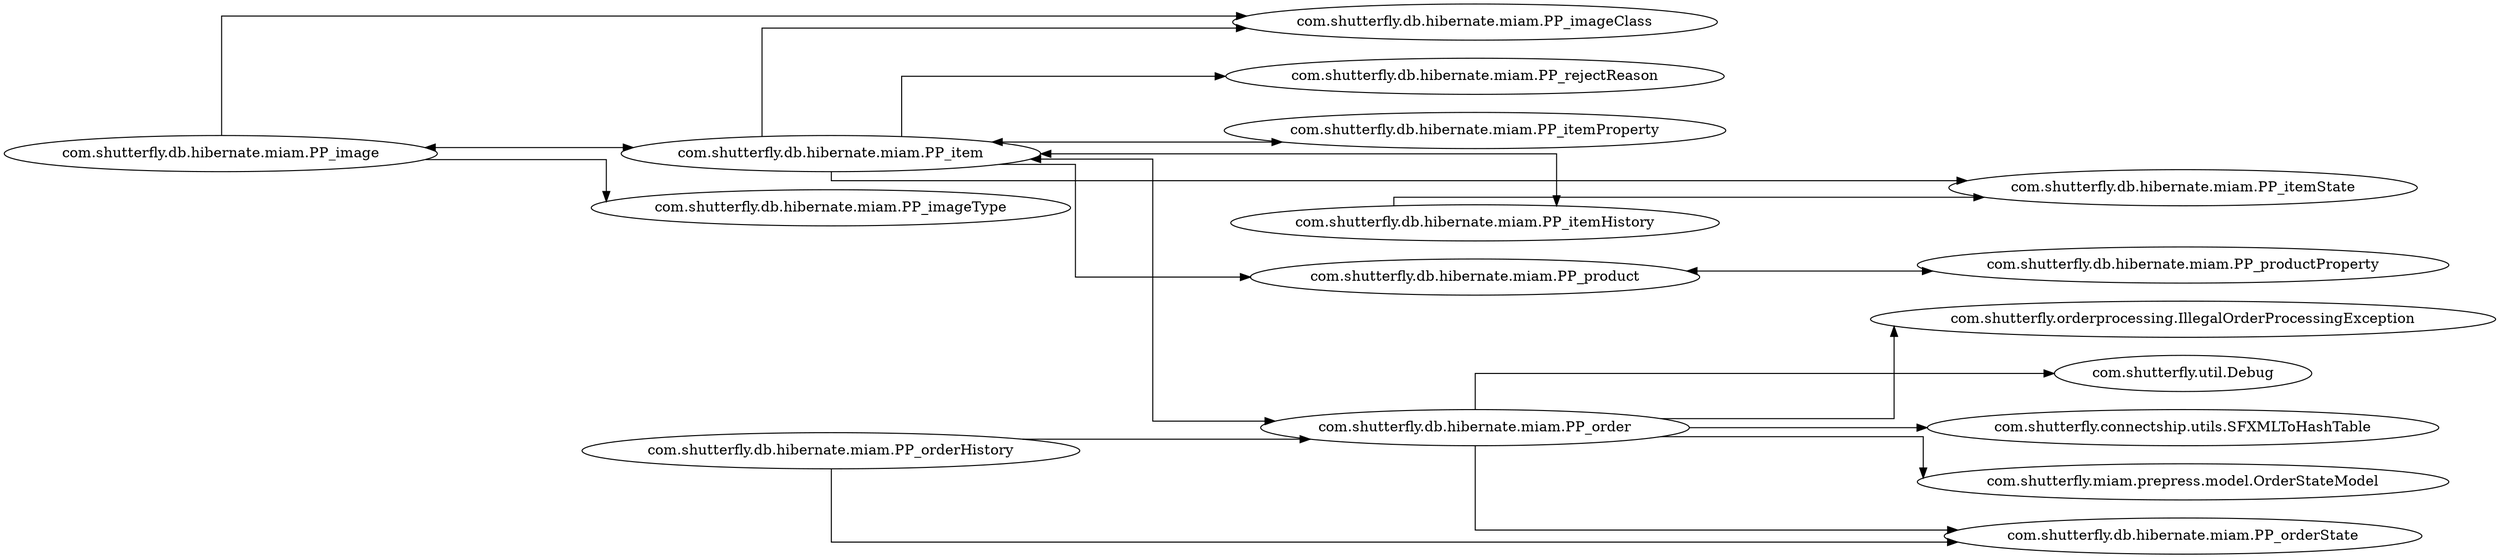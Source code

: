 digraph dependencyGraph {
 concentrate=true;
 rankdir="LR"; 
ranksep="2.0";
"com.shutterfly.db.hibernate.miam.PP_image"; 
"com.shutterfly.db.hibernate.miam.PP_image"->"com.shutterfly.db.hibernate.miam.PP_item";
"com.shutterfly.db.hibernate.miam.PP_image"->"com.shutterfly.db.hibernate.miam.PP_imageType";
"com.shutterfly.db.hibernate.miam.PP_image"->"com.shutterfly.db.hibernate.miam.PP_imageClass";
"com.shutterfly.db.hibernate.miam.PP_imageClass"; 
"com.shutterfly.db.hibernate.miam.PP_imageType"; 
"com.shutterfly.db.hibernate.miam.PP_item"; 
"com.shutterfly.db.hibernate.miam.PP_item"->"com.shutterfly.db.hibernate.miam.PP_itemState";
"com.shutterfly.db.hibernate.miam.PP_item"->"com.shutterfly.db.hibernate.miam.PP_order";
"com.shutterfly.db.hibernate.miam.PP_item"->"com.shutterfly.db.hibernate.miam.PP_product";
"com.shutterfly.db.hibernate.miam.PP_item"->"com.shutterfly.db.hibernate.miam.PP_rejectReason";
"com.shutterfly.db.hibernate.miam.PP_item"->"com.shutterfly.db.hibernate.miam.PP_image";
"com.shutterfly.db.hibernate.miam.PP_item"->"com.shutterfly.db.hibernate.miam.PP_itemProperty";
"com.shutterfly.db.hibernate.miam.PP_item"->"com.shutterfly.db.hibernate.miam.PP_itemHistory";
"com.shutterfly.db.hibernate.miam.PP_item"->"com.shutterfly.db.hibernate.miam.PP_imageClass";
"com.shutterfly.db.hibernate.miam.PP_itemHistory"; 
"com.shutterfly.db.hibernate.miam.PP_itemHistory"->"com.shutterfly.db.hibernate.miam.PP_item";
"com.shutterfly.db.hibernate.miam.PP_itemHistory"->"com.shutterfly.db.hibernate.miam.PP_itemState";
"com.shutterfly.db.hibernate.miam.PP_itemProperty"; 
"com.shutterfly.db.hibernate.miam.PP_itemProperty"->"com.shutterfly.db.hibernate.miam.PP_item";
"com.shutterfly.db.hibernate.miam.PP_itemState"; 
"com.shutterfly.db.hibernate.miam.PP_order"; 
"com.shutterfly.db.hibernate.miam.PP_order"->"com.shutterfly.db.hibernate.miam.PP_orderState";
"com.shutterfly.db.hibernate.miam.PP_order"->"com.shutterfly.db.hibernate.miam.PP_item";
"com.shutterfly.db.hibernate.miam.PP_order"->"com.shutterfly.connectship.utils.SFXMLToHashTable";
"com.shutterfly.db.hibernate.miam.PP_order"->"com.shutterfly.miam.prepress.model.OrderStateModel";
"com.shutterfly.db.hibernate.miam.PP_order"->"com.shutterfly.orderprocessing.IllegalOrderProcessingException";
"com.shutterfly.db.hibernate.miam.PP_order"->"com.shutterfly.util.Debug";
"com.shutterfly.db.hibernate.miam.PP_orderHistory"; 
"com.shutterfly.db.hibernate.miam.PP_orderHistory"->"com.shutterfly.db.hibernate.miam.PP_orderState";
"com.shutterfly.db.hibernate.miam.PP_orderHistory"->"com.shutterfly.db.hibernate.miam.PP_order";
"com.shutterfly.db.hibernate.miam.PP_orderState"; 
"com.shutterfly.db.hibernate.miam.PP_product"; 
"com.shutterfly.db.hibernate.miam.PP_product"->"com.shutterfly.db.hibernate.miam.PP_productProperty";
"com.shutterfly.db.hibernate.miam.PP_productProperty"; 
"com.shutterfly.db.hibernate.miam.PP_productProperty"->"com.shutterfly.db.hibernate.miam.PP_product";
"com.shutterfly.db.hibernate.miam.PP_rejectReason"; 
splines="ortho";
}